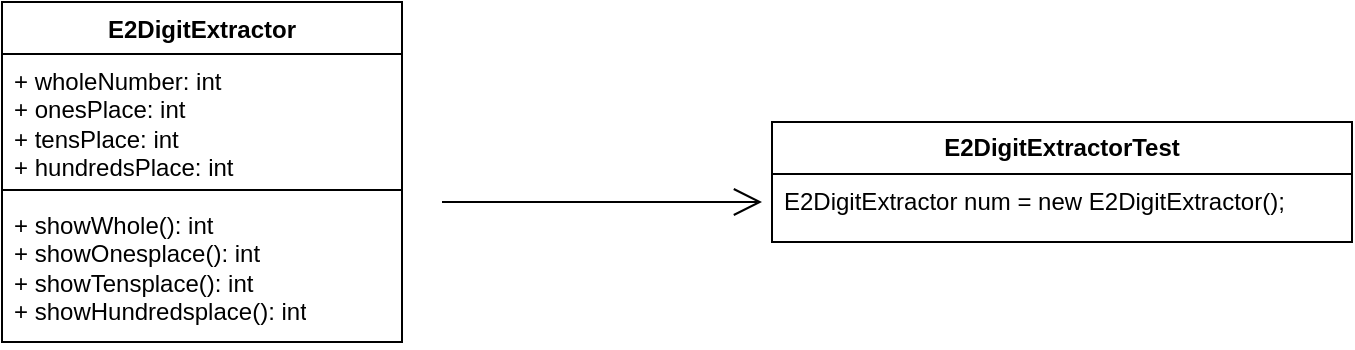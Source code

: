 <mxfile version="24.7.17">
  <diagram name="Page-1" id="fWv5Spo5rW13TEqoJNz8">
    <mxGraphModel grid="1" page="1" gridSize="10" guides="1" tooltips="1" connect="1" arrows="1" fold="1" pageScale="1" pageWidth="850" pageHeight="1100" math="0" shadow="0">
      <root>
        <mxCell id="0" />
        <mxCell id="1" parent="0" />
        <mxCell id="hB60tyTnoI1BLBNsNCeD-8" value="&lt;b&gt;E2DigitExtractor&lt;/b&gt;" style="swimlane;fontStyle=1;align=center;verticalAlign=top;childLayout=stackLayout;horizontal=1;startSize=26;horizontalStack=0;resizeParent=1;resizeParentMax=0;resizeLast=0;collapsible=1;marginBottom=0;whiteSpace=wrap;html=1;" vertex="1" parent="1">
          <mxGeometry x="40" y="180" width="200" height="170" as="geometry" />
        </mxCell>
        <mxCell id="hB60tyTnoI1BLBNsNCeD-9" value="+ wholeNumber: int&lt;div&gt;+ onesPlace: int&lt;br&gt;&lt;/div&gt;&lt;div&gt;+ tensPlace: int&lt;br&gt;&lt;/div&gt;&lt;div&gt;&lt;div&gt;+ hundredsPlace: int&lt;/div&gt;&lt;/div&gt;&lt;div&gt;&lt;br&gt;&lt;/div&gt;" style="text;strokeColor=none;fillColor=none;align=left;verticalAlign=top;spacingLeft=4;spacingRight=4;overflow=hidden;rotatable=0;points=[[0,0.5],[1,0.5]];portConstraint=eastwest;whiteSpace=wrap;html=1;" vertex="1" parent="hB60tyTnoI1BLBNsNCeD-8">
          <mxGeometry y="26" width="200" height="64" as="geometry" />
        </mxCell>
        <mxCell id="hB60tyTnoI1BLBNsNCeD-10" value="" style="line;strokeWidth=1;fillColor=none;align=left;verticalAlign=middle;spacingTop=-1;spacingLeft=3;spacingRight=3;rotatable=0;labelPosition=right;points=[];portConstraint=eastwest;strokeColor=inherit;" vertex="1" parent="hB60tyTnoI1BLBNsNCeD-8">
          <mxGeometry y="90" width="200" height="8" as="geometry" />
        </mxCell>
        <mxCell id="hB60tyTnoI1BLBNsNCeD-11" value="+ showWhole(): int&lt;div&gt;+ showOnesplace(): int&lt;br&gt;&lt;/div&gt;&lt;div&gt;+ showTensplace(): int&amp;nbsp;&lt;br&gt;&lt;/div&gt;&lt;div&gt;+ showHundredsplace(): int&lt;br&gt;&lt;/div&gt;&lt;div&gt;&lt;br&gt;&lt;/div&gt;" style="text;strokeColor=none;fillColor=none;align=left;verticalAlign=top;spacingLeft=4;spacingRight=4;overflow=hidden;rotatable=0;points=[[0,0.5],[1,0.5]];portConstraint=eastwest;whiteSpace=wrap;html=1;" vertex="1" parent="hB60tyTnoI1BLBNsNCeD-8">
          <mxGeometry y="98" width="200" height="72" as="geometry" />
        </mxCell>
        <mxCell id="hB60tyTnoI1BLBNsNCeD-12" value="" style="endArrow=open;endFill=1;endSize=12;html=1;rounded=0;" edge="1" parent="1">
          <mxGeometry width="160" relative="1" as="geometry">
            <mxPoint x="260" y="280" as="sourcePoint" />
            <mxPoint x="420" y="280" as="targetPoint" />
          </mxGeometry>
        </mxCell>
        <mxCell id="hB60tyTnoI1BLBNsNCeD-13" value="&lt;b&gt;E2DigitExtractorTest&lt;/b&gt;" style="swimlane;fontStyle=0;childLayout=stackLayout;horizontal=1;startSize=26;fillColor=none;horizontalStack=0;resizeParent=1;resizeParentMax=0;resizeLast=0;collapsible=1;marginBottom=0;whiteSpace=wrap;html=1;" vertex="1" parent="1">
          <mxGeometry x="425" y="240" width="290" height="60" as="geometry" />
        </mxCell>
        <mxCell id="hB60tyTnoI1BLBNsNCeD-14" value="E2DigitExtractor num = new E2DigitExtractor();" style="text;strokeColor=none;fillColor=none;align=left;verticalAlign=top;spacingLeft=4;spacingRight=4;overflow=hidden;rotatable=0;points=[[0,0.5],[1,0.5]];portConstraint=eastwest;whiteSpace=wrap;html=1;" vertex="1" parent="hB60tyTnoI1BLBNsNCeD-13">
          <mxGeometry y="26" width="290" height="34" as="geometry" />
        </mxCell>
      </root>
    </mxGraphModel>
  </diagram>
</mxfile>
